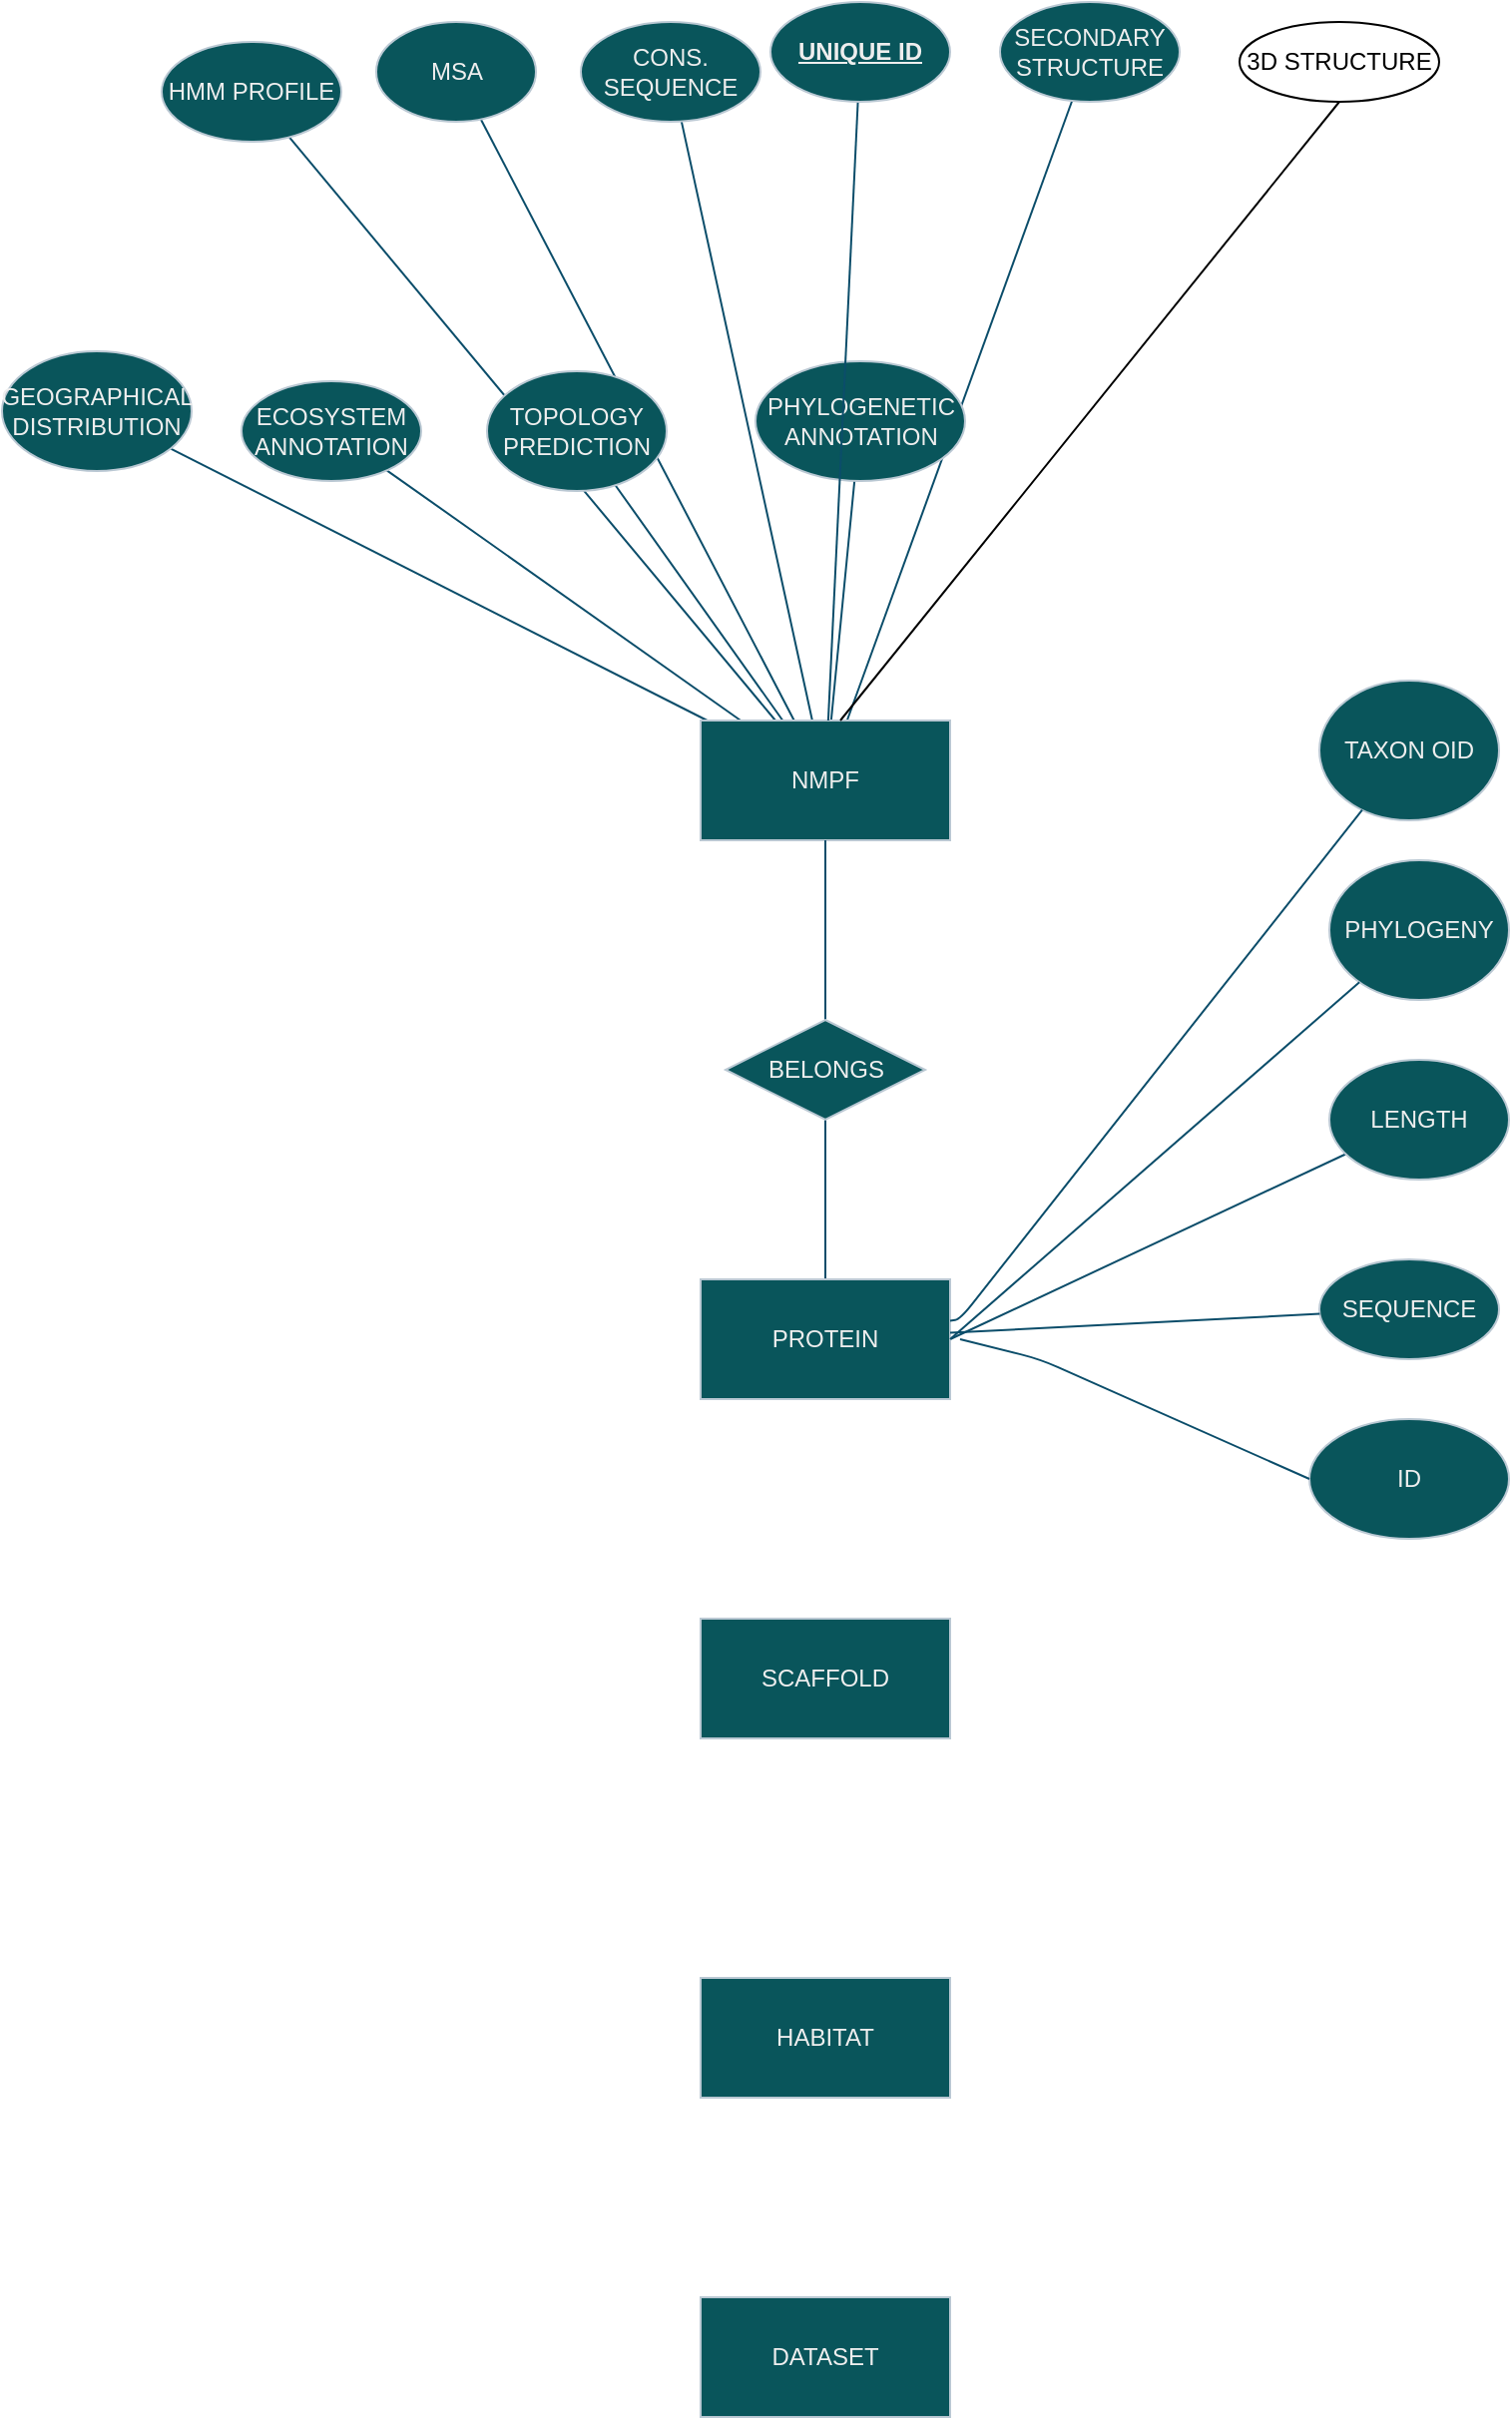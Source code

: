 <mxfile version="22.0.4" type="github">
  <diagram id="R2lEEEUBdFMjLlhIrx00" name="Page-1">
    <mxGraphModel dx="1134" dy="1747" grid="1" gridSize="10" guides="1" tooltips="1" connect="1" arrows="1" fold="1" page="1" pageScale="1" pageWidth="850" pageHeight="1100" math="0" shadow="0" extFonts="Permanent Marker^https://fonts.googleapis.com/css?family=Permanent+Marker">
      <root>
        <mxCell id="0" />
        <mxCell id="1" parent="0" />
        <mxCell id="Yh4BVkky_7kEf2Jk04-v-19" style="rounded=0;orthogonalLoop=1;jettySize=auto;html=1;endArrow=none;endFill=0;labelBackgroundColor=none;strokeColor=#0B4D6A;fontColor=default;" parent="1" source="Yh4BVkky_7kEf2Jk04-v-1" target="Yh4BVkky_7kEf2Jk04-v-3" edge="1">
          <mxGeometry relative="1" as="geometry" />
        </mxCell>
        <mxCell id="Yh4BVkky_7kEf2Jk04-v-20" style="rounded=0;orthogonalLoop=1;jettySize=auto;html=1;endArrow=none;endFill=0;labelBackgroundColor=none;strokeColor=#0B4D6A;fontColor=default;" parent="1" source="Yh4BVkky_7kEf2Jk04-v-1" target="Yh4BVkky_7kEf2Jk04-v-4" edge="1">
          <mxGeometry relative="1" as="geometry">
            <mxPoint x="320" y="400" as="sourcePoint" />
          </mxGeometry>
        </mxCell>
        <mxCell id="Yh4BVkky_7kEf2Jk04-v-21" style="rounded=0;orthogonalLoop=1;jettySize=auto;html=1;endArrow=none;endFill=0;labelBackgroundColor=none;strokeColor=#0B4D6A;fontColor=default;" parent="1" source="Yh4BVkky_7kEf2Jk04-v-1" target="Yh4BVkky_7kEf2Jk04-v-10" edge="1">
          <mxGeometry relative="1" as="geometry" />
        </mxCell>
        <mxCell id="Yh4BVkky_7kEf2Jk04-v-22" style="rounded=0;orthogonalLoop=1;jettySize=auto;html=1;endArrow=none;endFill=0;labelBackgroundColor=none;strokeColor=#0B4D6A;fontColor=default;" parent="1" source="Yh4BVkky_7kEf2Jk04-v-1" target="Yh4BVkky_7kEf2Jk04-v-8" edge="1">
          <mxGeometry relative="1" as="geometry" />
        </mxCell>
        <mxCell id="Yh4BVkky_7kEf2Jk04-v-23" style="rounded=0;orthogonalLoop=1;jettySize=auto;html=1;endArrow=none;endFill=0;labelBackgroundColor=none;strokeColor=#0B4D6A;fontColor=default;" parent="1" source="Yh4BVkky_7kEf2Jk04-v-1" target="Yh4BVkky_7kEf2Jk04-v-5" edge="1">
          <mxGeometry relative="1" as="geometry" />
        </mxCell>
        <mxCell id="Yh4BVkky_7kEf2Jk04-v-24" style="rounded=0;orthogonalLoop=1;jettySize=auto;html=1;endArrow=none;endFill=0;labelBackgroundColor=none;strokeColor=#0B4D6A;fontColor=default;" parent="1" source="Yh4BVkky_7kEf2Jk04-v-1" target="Yh4BVkky_7kEf2Jk04-v-6" edge="1">
          <mxGeometry relative="1" as="geometry">
            <mxPoint x="178" y="290" as="sourcePoint" />
          </mxGeometry>
        </mxCell>
        <mxCell id="Yh4BVkky_7kEf2Jk04-v-25" style="rounded=0;orthogonalLoop=1;jettySize=auto;html=1;endArrow=none;endFill=0;labelBackgroundColor=none;strokeColor=#0B4D6A;fontColor=default;" parent="1" source="Yh4BVkky_7kEf2Jk04-v-1" target="Yh4BVkky_7kEf2Jk04-v-7" edge="1">
          <mxGeometry relative="1" as="geometry" />
        </mxCell>
        <mxCell id="Yh4BVkky_7kEf2Jk04-v-26" style="rounded=0;orthogonalLoop=1;jettySize=auto;html=1;endArrow=none;endFill=0;labelBackgroundColor=none;strokeColor=#0B4D6A;fontColor=default;" parent="1" source="Yh4BVkky_7kEf2Jk04-v-1" target="Yh4BVkky_7kEf2Jk04-v-9" edge="1">
          <mxGeometry relative="1" as="geometry">
            <mxPoint x="170" y="330" as="sourcePoint" />
          </mxGeometry>
        </mxCell>
        <mxCell id="Yh4BVkky_7kEf2Jk04-v-1" value="NMPF" style="rounded=0;whiteSpace=wrap;html=1;labelBackgroundColor=none;fillColor=#09555B;strokeColor=#BAC8D3;fontColor=#EEEEEE;" parent="1" vertex="1">
          <mxGeometry x="380" y="-110" width="125" height="60" as="geometry" />
        </mxCell>
        <mxCell id="Yh4BVkky_7kEf2Jk04-v-3" value="CONS. SEQUENCE" style="ellipse;whiteSpace=wrap;html=1;rounded=0;labelBackgroundColor=none;fillColor=#09555B;strokeColor=#BAC8D3;fontColor=#EEEEEE;" parent="1" vertex="1">
          <mxGeometry x="320" y="-460" width="90" height="50" as="geometry" />
        </mxCell>
        <mxCell id="Yh4BVkky_7kEf2Jk04-v-4" value="MSA" style="ellipse;whiteSpace=wrap;html=1;rounded=0;labelBackgroundColor=none;fillColor=#09555B;strokeColor=#BAC8D3;fontColor=#EEEEEE;" parent="1" vertex="1">
          <mxGeometry x="217.5" y="-460" width="80" height="50" as="geometry" />
        </mxCell>
        <mxCell id="Yh4BVkky_7kEf2Jk04-v-5" value="HMM PROFILE" style="ellipse;whiteSpace=wrap;html=1;rounded=0;labelBackgroundColor=none;fillColor=#09555B;strokeColor=#BAC8D3;fontColor=#EEEEEE;" parent="1" vertex="1">
          <mxGeometry x="110" y="-450" width="90" height="50" as="geometry" />
        </mxCell>
        <mxCell id="Yh4BVkky_7kEf2Jk04-v-6" value="SECONDARY STRUCTURE" style="ellipse;whiteSpace=wrap;html=1;rounded=0;labelBackgroundColor=none;fillColor=#09555B;strokeColor=#BAC8D3;fontColor=#EEEEEE;" parent="1" vertex="1">
          <mxGeometry x="530" y="-470" width="90" height="50" as="geometry" />
        </mxCell>
        <mxCell id="Yh4BVkky_7kEf2Jk04-v-7" value="TOPOLOGY PREDICTION" style="ellipse;whiteSpace=wrap;html=1;rounded=0;labelBackgroundColor=none;fillColor=#09555B;strokeColor=#BAC8D3;fontColor=#EEEEEE;direction=west;" parent="1" vertex="1">
          <mxGeometry x="273" y="-285" width="90" height="60" as="geometry" />
        </mxCell>
        <mxCell id="Yh4BVkky_7kEf2Jk04-v-8" value="&lt;div&gt;PHYLOGENETIC ANNOTATION&lt;/div&gt;" style="ellipse;whiteSpace=wrap;html=1;rounded=0;labelBackgroundColor=none;fillColor=#09555B;strokeColor=#BAC8D3;fontColor=#EEEEEE;" parent="1" vertex="1">
          <mxGeometry x="407.5" y="-290" width="105" height="60" as="geometry" />
        </mxCell>
        <mxCell id="Yh4BVkky_7kEf2Jk04-v-9" value="&lt;div&gt;ECOSYSTEM ANNOTATION&lt;/div&gt;" style="ellipse;whiteSpace=wrap;html=1;direction=west;rounded=0;labelBackgroundColor=none;fillColor=#09555B;strokeColor=#BAC8D3;fontColor=#EEEEEE;" parent="1" vertex="1">
          <mxGeometry x="150" y="-280" width="90" height="50" as="geometry" />
        </mxCell>
        <mxCell id="Yh4BVkky_7kEf2Jk04-v-10" value="GEOGRAPHICAL DISTRIBUTION" style="ellipse;whiteSpace=wrap;html=1;rounded=0;labelBackgroundColor=none;fillColor=#09555B;strokeColor=#BAC8D3;fontColor=#EEEEEE;" parent="1" vertex="1">
          <mxGeometry x="30" y="-295" width="95" height="60" as="geometry" />
        </mxCell>
        <mxCell id="Yh4BVkky_7kEf2Jk04-v-16" value="" style="rounded=0;orthogonalLoop=1;jettySize=auto;html=1;endArrow=none;endFill=0;labelBackgroundColor=none;strokeColor=#0B4D6A;fontColor=default;" parent="1" source="Yh4BVkky_7kEf2Jk04-v-11" target="Yh4BVkky_7kEf2Jk04-v-1" edge="1">
          <mxGeometry relative="1" as="geometry">
            <mxPoint x="190" y="135" as="targetPoint" />
          </mxGeometry>
        </mxCell>
        <mxCell id="Yh4BVkky_7kEf2Jk04-v-11" value="&lt;u&gt;&lt;b&gt;UNIQUE ID&lt;/b&gt;&lt;/u&gt;" style="ellipse;whiteSpace=wrap;html=1;rounded=0;labelBackgroundColor=none;fillColor=#09555B;strokeColor=#BAC8D3;fontColor=#EEEEEE;" parent="1" vertex="1">
          <mxGeometry x="415" y="-470" width="90" height="50" as="geometry" />
        </mxCell>
        <mxCell id="Yh4BVkky_7kEf2Jk04-v-30" value="" style="rounded=0;orthogonalLoop=1;jettySize=auto;html=1;endArrow=none;endFill=0;labelBackgroundColor=none;strokeColor=#0B4D6A;fontColor=default;" parent="1" source="Yh4BVkky_7kEf2Jk04-v-31" target="Yh4BVkky_7kEf2Jk04-v-29" edge="1">
          <mxGeometry relative="1" as="geometry" />
        </mxCell>
        <mxCell id="d79e8XBhKQ2igxdSj6Hg-4" value="" style="rounded=0;orthogonalLoop=1;jettySize=auto;html=1;strokeColor=#0B4D6A;endArrow=none;endFill=0;exitX=1;exitY=0.5;exitDx=0;exitDy=0;" parent="1" source="Yh4BVkky_7kEf2Jk04-v-29" target="d79e8XBhKQ2igxdSj6Hg-1" edge="1">
          <mxGeometry relative="1" as="geometry" />
        </mxCell>
        <mxCell id="Yh4BVkky_7kEf2Jk04-v-29" value="&lt;div&gt;PROTEIN&lt;/div&gt;" style="rounded=0;whiteSpace=wrap;html=1;labelBackgroundColor=none;fillColor=#09555B;strokeColor=#BAC8D3;fontColor=#EEEEEE;" parent="1" vertex="1">
          <mxGeometry x="380" y="170" width="125" height="60" as="geometry" />
        </mxCell>
        <mxCell id="Yh4BVkky_7kEf2Jk04-v-32" value="" style="rounded=0;orthogonalLoop=1;jettySize=auto;html=1;endArrow=none;endFill=0;labelBackgroundColor=none;strokeColor=#0B4D6A;fontColor=default;" parent="1" source="Yh4BVkky_7kEf2Jk04-v-1" target="Yh4BVkky_7kEf2Jk04-v-31" edge="1">
          <mxGeometry relative="1" as="geometry">
            <mxPoint x="291.827" y="200.155" as="sourcePoint" />
            <mxPoint x="570" y="197" as="targetPoint" />
          </mxGeometry>
        </mxCell>
        <mxCell id="Yh4BVkky_7kEf2Jk04-v-31" value="BELONGS" style="rhombus;whiteSpace=wrap;html=1;rounded=0;labelBackgroundColor=none;fillColor=#09555B;strokeColor=#BAC8D3;fontColor=#EEEEEE;" parent="1" vertex="1">
          <mxGeometry x="392.5" y="40" width="100" height="50" as="geometry" />
        </mxCell>
        <mxCell id="_KlqRlnfx3LXGcyiwgws-1" value="SEQUENCE" style="ellipse;whiteSpace=wrap;html=1;labelBackgroundColor=none;fillColor=#09555B;strokeColor=#BAC8D3;fontColor=#EEEEEE;" parent="1" vertex="1">
          <mxGeometry x="690" y="160" width="90" height="50" as="geometry" />
        </mxCell>
        <mxCell id="_KlqRlnfx3LXGcyiwgws-2" value="" style="rounded=1;orthogonalLoop=1;jettySize=auto;html=1;endArrow=none;endFill=0;labelBackgroundColor=none;strokeColor=#0B4D6A;fontColor=default;" parent="1" source="Yh4BVkky_7kEf2Jk04-v-29" target="_KlqRlnfx3LXGcyiwgws-1" edge="1">
          <mxGeometry relative="1" as="geometry">
            <mxPoint x="650" y="360" as="sourcePoint" />
            <mxPoint x="710" y="210" as="targetPoint" />
          </mxGeometry>
        </mxCell>
        <mxCell id="_KlqRlnfx3LXGcyiwgws-3" value="ID" style="ellipse;whiteSpace=wrap;html=1;labelBackgroundColor=none;fillColor=#09555B;strokeColor=#BAC8D3;fontColor=#EEEEEE;" parent="1" vertex="1">
          <mxGeometry x="685" y="240" width="100" height="60" as="geometry" />
        </mxCell>
        <mxCell id="_KlqRlnfx3LXGcyiwgws-4" value="" style="rounded=1;orthogonalLoop=1;jettySize=auto;html=1;entryX=0;entryY=0.5;entryDx=0;entryDy=0;endArrow=none;endFill=0;labelBackgroundColor=none;strokeColor=#0B4D6A;fontColor=default;" parent="1" target="_KlqRlnfx3LXGcyiwgws-3" edge="1">
          <mxGeometry relative="1" as="geometry">
            <mxPoint x="510" y="200" as="sourcePoint" />
            <mxPoint x="720" y="220" as="targetPoint" />
            <Array as="points">
              <mxPoint x="550" y="210" />
            </Array>
          </mxGeometry>
        </mxCell>
        <mxCell id="_KlqRlnfx3LXGcyiwgws-5" value="TAXON OID" style="ellipse;whiteSpace=wrap;html=1;labelBackgroundColor=none;fillColor=#09555B;strokeColor=#BAC8D3;fontColor=#EEEEEE;" parent="1" vertex="1">
          <mxGeometry x="690" y="-130" width="90" height="70" as="geometry" />
        </mxCell>
        <mxCell id="_KlqRlnfx3LXGcyiwgws-6" value="" style="rounded=1;orthogonalLoop=1;jettySize=auto;html=1;endArrow=none;endFill=0;labelBackgroundColor=none;strokeColor=#0B4D6A;fontColor=default;" parent="1" source="Yh4BVkky_7kEf2Jk04-v-29" target="_KlqRlnfx3LXGcyiwgws-5" edge="1">
          <mxGeometry relative="1" as="geometry">
            <mxPoint x="650" y="360" as="sourcePoint" />
            <mxPoint x="730" y="320" as="targetPoint" />
            <Array as="points">
              <mxPoint x="510" y="190" />
            </Array>
          </mxGeometry>
        </mxCell>
        <mxCell id="d79e8XBhKQ2igxdSj6Hg-1" value="LENGTH" style="ellipse;whiteSpace=wrap;html=1;fillColor=#09555B;strokeColor=#BAC8D3;fontColor=#EEEEEE;rounded=0;labelBackgroundColor=none;" parent="1" vertex="1">
          <mxGeometry x="695" y="60" width="90" height="60" as="geometry" />
        </mxCell>
        <mxCell id="d79e8XBhKQ2igxdSj6Hg-8" value="PHYLOGENY" style="ellipse;whiteSpace=wrap;html=1;fillColor=#09555B;strokeColor=#BAC8D3;fontColor=#EEEEEE;rounded=0;labelBackgroundColor=none;" parent="1" vertex="1">
          <mxGeometry x="695" y="-40" width="90" height="70" as="geometry" />
        </mxCell>
        <mxCell id="d79e8XBhKQ2igxdSj6Hg-12" value="" style="endArrow=none;html=1;rounded=0;strokeColor=#0B4D6A;exitX=1;exitY=0.5;exitDx=0;exitDy=0;" parent="1" source="Yh4BVkky_7kEf2Jk04-v-29" target="d79e8XBhKQ2igxdSj6Hg-8" edge="1">
          <mxGeometry width="50" height="50" relative="1" as="geometry">
            <mxPoint x="620" y="210" as="sourcePoint" />
            <mxPoint x="670" y="160" as="targetPoint" />
          </mxGeometry>
        </mxCell>
        <mxCell id="d79e8XBhKQ2igxdSj6Hg-14" value="HABITAT" style="rounded=0;whiteSpace=wrap;html=1;strokeColor=#BAC8D3;fontColor=#EEEEEE;fillColor=#09555B;" parent="1" vertex="1">
          <mxGeometry x="380" y="520" width="125" height="60" as="geometry" />
        </mxCell>
        <mxCell id="d79e8XBhKQ2igxdSj6Hg-15" value="SCAFFOLD" style="rounded=0;whiteSpace=wrap;html=1;strokeColor=#BAC8D3;fontColor=#EEEEEE;fillColor=#09555B;" parent="1" vertex="1">
          <mxGeometry x="380" y="340" width="125" height="60" as="geometry" />
        </mxCell>
        <mxCell id="d79e8XBhKQ2igxdSj6Hg-16" value="DATASET" style="rounded=0;whiteSpace=wrap;html=1;strokeColor=#BAC8D3;fontColor=#EEEEEE;fillColor=#09555B;" parent="1" vertex="1">
          <mxGeometry x="380" y="680" width="125" height="60" as="geometry" />
        </mxCell>
        <mxCell id="7EveSGwWqRpmitjXYDmx-1" value="3D STRUCTURE" style="ellipse;whiteSpace=wrap;html=1;align=center;" vertex="1" parent="1">
          <mxGeometry x="650" y="-460" width="100" height="40" as="geometry" />
        </mxCell>
        <mxCell id="7EveSGwWqRpmitjXYDmx-2" value="" style="endArrow=none;html=1;rounded=0;entryX=0.5;entryY=1;entryDx=0;entryDy=0;" edge="1" parent="1" target="7EveSGwWqRpmitjXYDmx-1">
          <mxGeometry relative="1" as="geometry">
            <mxPoint x="450" y="-110" as="sourcePoint" />
            <mxPoint x="672.5" y="-231" as="targetPoint" />
          </mxGeometry>
        </mxCell>
      </root>
    </mxGraphModel>
  </diagram>
</mxfile>
